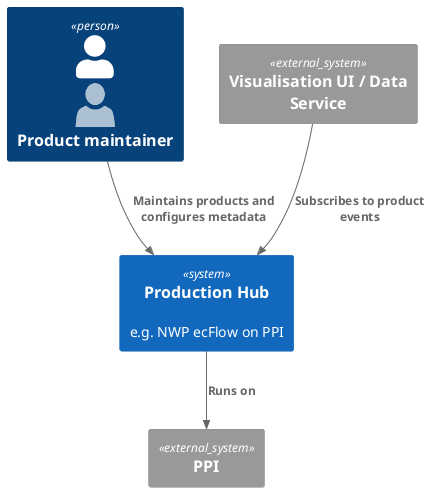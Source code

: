 @startuml integratedP2P
!include <C4/C4_Context>
!include <office/Users/user.puml>

Person(product_maintainer, "<$user> \n Product maintainer")

System(production_hub, "Production Hub","e.g. NWP ecFlow on PPI")

System_Ext(vis, "Visualisation UI / Data Service")
System_Ext(ppi, "PPI")

Rel(product_maintainer, production_hub, "Maintains products and configures metadata")
Rel(vis, production_hub, "Subscribes to product events")
Rel(production_hub, ppi, "Runs on")

@enduml
